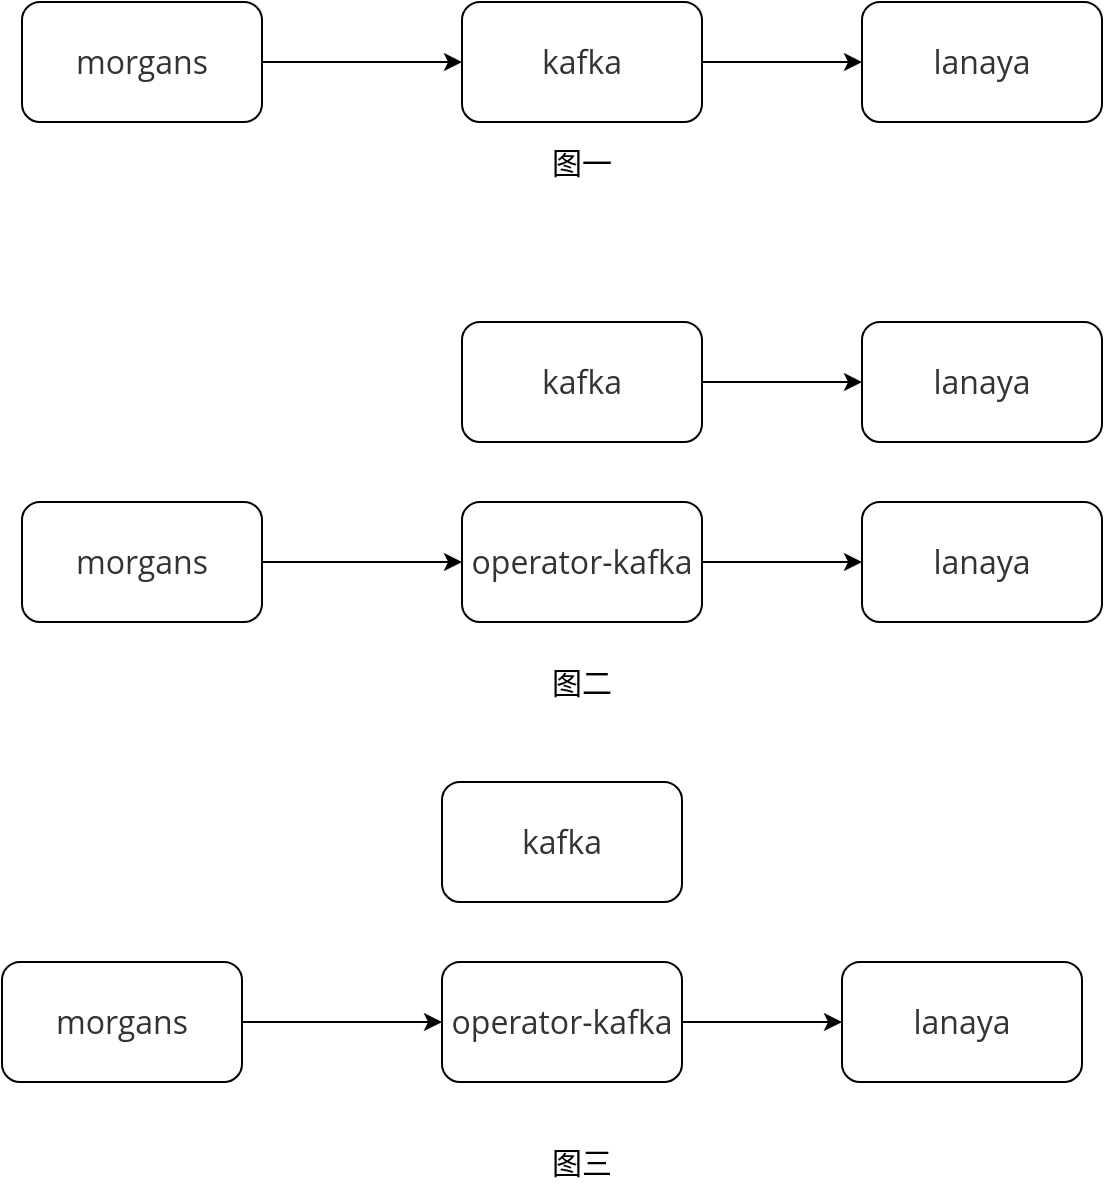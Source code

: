 <mxfile version="12.5.3" type="device"><diagram id="Oojx8KAJQVd1Ysw0DYVB" name="第 1 页"><mxGraphModel dx="1106" dy="820" grid="1" gridSize="10" guides="1" tooltips="1" connect="1" arrows="1" fold="1" page="1" pageScale="1" pageWidth="827" pageHeight="1169" math="0" shadow="0"><root><mxCell id="0"/><mxCell id="1" parent="0"/><mxCell id="8mkVZvXALcLMtwqKUfCp-11" style="edgeStyle=orthogonalEdgeStyle;rounded=0;orthogonalLoop=1;jettySize=auto;html=1;entryX=0;entryY=0.5;entryDx=0;entryDy=0;" edge="1" parent="1" source="8mkVZvXALcLMtwqKUfCp-3" target="8mkVZvXALcLMtwqKUfCp-4"><mxGeometry relative="1" as="geometry"/></mxCell><mxCell id="8mkVZvXALcLMtwqKUfCp-3" value="&lt;span style=&quot;color: rgb(51 , 51 , 51) ; font-family: &amp;#34;open sans&amp;#34; , &amp;#34;clear sans&amp;#34; , &amp;#34;helvetica neue&amp;#34; , &amp;#34;helvetica&amp;#34; , &amp;#34;arial&amp;#34; , sans-serif ; font-size: 16px ; white-space: pre-wrap ; background-color: rgb(255 , 255 , 255)&quot;&gt;morgans&lt;/span&gt;" style="rounded=1;whiteSpace=wrap;html=1;" vertex="1" parent="1"><mxGeometry x="148" y="40" width="120" height="60" as="geometry"/></mxCell><mxCell id="8mkVZvXALcLMtwqKUfCp-12" style="edgeStyle=orthogonalEdgeStyle;rounded=0;orthogonalLoop=1;jettySize=auto;html=1;" edge="1" parent="1" source="8mkVZvXALcLMtwqKUfCp-4" target="8mkVZvXALcLMtwqKUfCp-5"><mxGeometry relative="1" as="geometry"/></mxCell><mxCell id="8mkVZvXALcLMtwqKUfCp-4" value="&lt;span style=&quot;color: rgb(51 , 51 , 51) ; font-family: &amp;#34;open sans&amp;#34; , &amp;#34;clear sans&amp;#34; , &amp;#34;helvetica neue&amp;#34; , &amp;#34;helvetica&amp;#34; , &amp;#34;arial&amp;#34; , sans-serif ; font-size: 16px ; white-space: pre-wrap ; background-color: rgb(255 , 255 , 255)&quot;&gt;kafka&lt;/span&gt;" style="rounded=1;whiteSpace=wrap;html=1;" vertex="1" parent="1"><mxGeometry x="368" y="40" width="120" height="60" as="geometry"/></mxCell><mxCell id="8mkVZvXALcLMtwqKUfCp-5" value="&lt;span style=&quot;color: rgb(51 , 51 , 51) ; font-family: &amp;#34;open sans&amp;#34; , &amp;#34;clear sans&amp;#34; , &amp;#34;helvetica neue&amp;#34; , &amp;#34;helvetica&amp;#34; , &amp;#34;arial&amp;#34; , sans-serif ; font-size: 16px ; white-space: pre-wrap ; background-color: rgb(255 , 255 , 255)&quot;&gt;lanaya&lt;/span&gt;" style="rounded=1;whiteSpace=wrap;html=1;" vertex="1" parent="1"><mxGeometry x="568" y="40" width="120" height="60" as="geometry"/></mxCell><mxCell id="8mkVZvXALcLMtwqKUfCp-13" style="edgeStyle=orthogonalEdgeStyle;rounded=0;orthogonalLoop=1;jettySize=auto;html=1;entryX=0;entryY=0.5;entryDx=0;entryDy=0;" edge="1" parent="1" source="8mkVZvXALcLMtwqKUfCp-6" target="8mkVZvXALcLMtwqKUfCp-9"><mxGeometry relative="1" as="geometry"/></mxCell><mxCell id="8mkVZvXALcLMtwqKUfCp-6" value="&lt;span style=&quot;color: rgb(51 , 51 , 51) ; font-family: &amp;#34;open sans&amp;#34; , &amp;#34;clear sans&amp;#34; , &amp;#34;helvetica neue&amp;#34; , &amp;#34;helvetica&amp;#34; , &amp;#34;arial&amp;#34; , sans-serif ; font-size: 16px ; white-space: pre-wrap ; background-color: rgb(255 , 255 , 255)&quot;&gt;morgans&lt;/span&gt;" style="rounded=1;whiteSpace=wrap;html=1;" vertex="1" parent="1"><mxGeometry x="148" y="290" width="120" height="60" as="geometry"/></mxCell><mxCell id="8mkVZvXALcLMtwqKUfCp-15" style="edgeStyle=orthogonalEdgeStyle;rounded=0;orthogonalLoop=1;jettySize=auto;html=1;entryX=0;entryY=0.5;entryDx=0;entryDy=0;" edge="1" parent="1" source="8mkVZvXALcLMtwqKUfCp-7" target="8mkVZvXALcLMtwqKUfCp-8"><mxGeometry relative="1" as="geometry"/></mxCell><mxCell id="8mkVZvXALcLMtwqKUfCp-7" value="&lt;span style=&quot;color: rgb(51 , 51 , 51) ; font-family: &amp;#34;open sans&amp;#34; , &amp;#34;clear sans&amp;#34; , &amp;#34;helvetica neue&amp;#34; , &amp;#34;helvetica&amp;#34; , &amp;#34;arial&amp;#34; , sans-serif ; font-size: 16px ; white-space: pre-wrap ; background-color: rgb(255 , 255 , 255)&quot;&gt;kafka&lt;/span&gt;" style="rounded=1;whiteSpace=wrap;html=1;" vertex="1" parent="1"><mxGeometry x="368" y="200" width="120" height="60" as="geometry"/></mxCell><mxCell id="8mkVZvXALcLMtwqKUfCp-8" value="&lt;span style=&quot;color: rgb(51 , 51 , 51) ; font-family: &amp;#34;open sans&amp;#34; , &amp;#34;clear sans&amp;#34; , &amp;#34;helvetica neue&amp;#34; , &amp;#34;helvetica&amp;#34; , &amp;#34;arial&amp;#34; , sans-serif ; font-size: 16px ; white-space: pre-wrap ; background-color: rgb(255 , 255 , 255)&quot;&gt;lanaya&lt;/span&gt;" style="rounded=1;whiteSpace=wrap;html=1;" vertex="1" parent="1"><mxGeometry x="568" y="200" width="120" height="60" as="geometry"/></mxCell><mxCell id="8mkVZvXALcLMtwqKUfCp-14" style="edgeStyle=orthogonalEdgeStyle;rounded=0;orthogonalLoop=1;jettySize=auto;html=1;entryX=0;entryY=0.5;entryDx=0;entryDy=0;" edge="1" parent="1" source="8mkVZvXALcLMtwqKUfCp-9" target="8mkVZvXALcLMtwqKUfCp-10"><mxGeometry relative="1" as="geometry"/></mxCell><mxCell id="8mkVZvXALcLMtwqKUfCp-9" value="&lt;span style=&quot;color: rgb(51 , 51 , 51) ; font-family: &amp;#34;open sans&amp;#34; , &amp;#34;clear sans&amp;#34; , &amp;#34;helvetica neue&amp;#34; , &amp;#34;helvetica&amp;#34; , &amp;#34;arial&amp;#34; , sans-serif ; font-size: 16px ; white-space: pre-wrap ; background-color: rgb(255 , 255 , 255)&quot;&gt;operator-kafka&lt;/span&gt;" style="rounded=1;whiteSpace=wrap;html=1;" vertex="1" parent="1"><mxGeometry x="368" y="290" width="120" height="60" as="geometry"/></mxCell><mxCell id="8mkVZvXALcLMtwqKUfCp-10" value="&lt;span style=&quot;color: rgb(51 , 51 , 51) ; font-family: &amp;#34;open sans&amp;#34; , &amp;#34;clear sans&amp;#34; , &amp;#34;helvetica neue&amp;#34; , &amp;#34;helvetica&amp;#34; , &amp;#34;arial&amp;#34; , sans-serif ; font-size: 16px ; white-space: pre-wrap ; background-color: rgb(255 , 255 , 255)&quot;&gt;lanaya&lt;/span&gt;" style="rounded=1;whiteSpace=wrap;html=1;" vertex="1" parent="1"><mxGeometry x="568" y="290" width="120" height="60" as="geometry"/></mxCell><mxCell id="8mkVZvXALcLMtwqKUfCp-16" style="edgeStyle=orthogonalEdgeStyle;rounded=0;orthogonalLoop=1;jettySize=auto;html=1;entryX=0;entryY=0.5;entryDx=0;entryDy=0;" edge="1" parent="1" source="8mkVZvXALcLMtwqKUfCp-17" target="8mkVZvXALcLMtwqKUfCp-22"><mxGeometry relative="1" as="geometry"/></mxCell><mxCell id="8mkVZvXALcLMtwqKUfCp-17" value="&lt;span style=&quot;color: rgb(51 , 51 , 51) ; font-family: &amp;#34;open sans&amp;#34; , &amp;#34;clear sans&amp;#34; , &amp;#34;helvetica neue&amp;#34; , &amp;#34;helvetica&amp;#34; , &amp;#34;arial&amp;#34; , sans-serif ; font-size: 16px ; white-space: pre-wrap ; background-color: rgb(255 , 255 , 255)&quot;&gt;morgans&lt;/span&gt;" style="rounded=1;whiteSpace=wrap;html=1;" vertex="1" parent="1"><mxGeometry x="138" y="520" width="120" height="60" as="geometry"/></mxCell><mxCell id="8mkVZvXALcLMtwqKUfCp-19" value="&lt;span style=&quot;color: rgb(51 , 51 , 51) ; font-family: &amp;#34;open sans&amp;#34; , &amp;#34;clear sans&amp;#34; , &amp;#34;helvetica neue&amp;#34; , &amp;#34;helvetica&amp;#34; , &amp;#34;arial&amp;#34; , sans-serif ; font-size: 16px ; white-space: pre-wrap ; background-color: rgb(255 , 255 , 255)&quot;&gt;kafka&lt;/span&gt;" style="rounded=1;whiteSpace=wrap;html=1;" vertex="1" parent="1"><mxGeometry x="358" y="430" width="120" height="60" as="geometry"/></mxCell><mxCell id="8mkVZvXALcLMtwqKUfCp-21" style="edgeStyle=orthogonalEdgeStyle;rounded=0;orthogonalLoop=1;jettySize=auto;html=1;entryX=0;entryY=0.5;entryDx=0;entryDy=0;" edge="1" parent="1" source="8mkVZvXALcLMtwqKUfCp-22" target="8mkVZvXALcLMtwqKUfCp-23"><mxGeometry relative="1" as="geometry"/></mxCell><mxCell id="8mkVZvXALcLMtwqKUfCp-22" value="&lt;span style=&quot;color: rgb(51 , 51 , 51) ; font-family: &amp;#34;open sans&amp;#34; , &amp;#34;clear sans&amp;#34; , &amp;#34;helvetica neue&amp;#34; , &amp;#34;helvetica&amp;#34; , &amp;#34;arial&amp;#34; , sans-serif ; font-size: 16px ; white-space: pre-wrap ; background-color: rgb(255 , 255 , 255)&quot;&gt;operator-kafka&lt;/span&gt;" style="rounded=1;whiteSpace=wrap;html=1;" vertex="1" parent="1"><mxGeometry x="358" y="520" width="120" height="60" as="geometry"/></mxCell><mxCell id="8mkVZvXALcLMtwqKUfCp-23" value="&lt;span style=&quot;color: rgb(51 , 51 , 51) ; font-family: &amp;#34;open sans&amp;#34; , &amp;#34;clear sans&amp;#34; , &amp;#34;helvetica neue&amp;#34; , &amp;#34;helvetica&amp;#34; , &amp;#34;arial&amp;#34; , sans-serif ; font-size: 16px ; white-space: pre-wrap ; background-color: rgb(255 , 255 , 255)&quot;&gt;lanaya&lt;/span&gt;" style="rounded=1;whiteSpace=wrap;html=1;" vertex="1" parent="1"><mxGeometry x="558" y="520" width="120" height="60" as="geometry"/></mxCell><mxCell id="8mkVZvXALcLMtwqKUfCp-24" value="&lt;font style=&quot;font-size: 15px&quot;&gt;图一&lt;/font&gt;" style="text;html=1;strokeColor=none;fillColor=none;align=center;verticalAlign=middle;whiteSpace=wrap;rounded=0;" vertex="1" parent="1"><mxGeometry x="408" y="110" width="40" height="20" as="geometry"/></mxCell><mxCell id="8mkVZvXALcLMtwqKUfCp-25" value="&lt;font style=&quot;font-size: 15px&quot;&gt;图二&lt;/font&gt;" style="text;html=1;strokeColor=none;fillColor=none;align=center;verticalAlign=middle;whiteSpace=wrap;rounded=0;" vertex="1" parent="1"><mxGeometry x="408" y="370" width="40" height="20" as="geometry"/></mxCell><mxCell id="8mkVZvXALcLMtwqKUfCp-26" value="&lt;font style=&quot;font-size: 15px&quot;&gt;图三&lt;/font&gt;" style="text;html=1;strokeColor=none;fillColor=none;align=center;verticalAlign=middle;whiteSpace=wrap;rounded=0;" vertex="1" parent="1"><mxGeometry x="408" y="610" width="40" height="20" as="geometry"/></mxCell></root></mxGraphModel></diagram></mxfile>